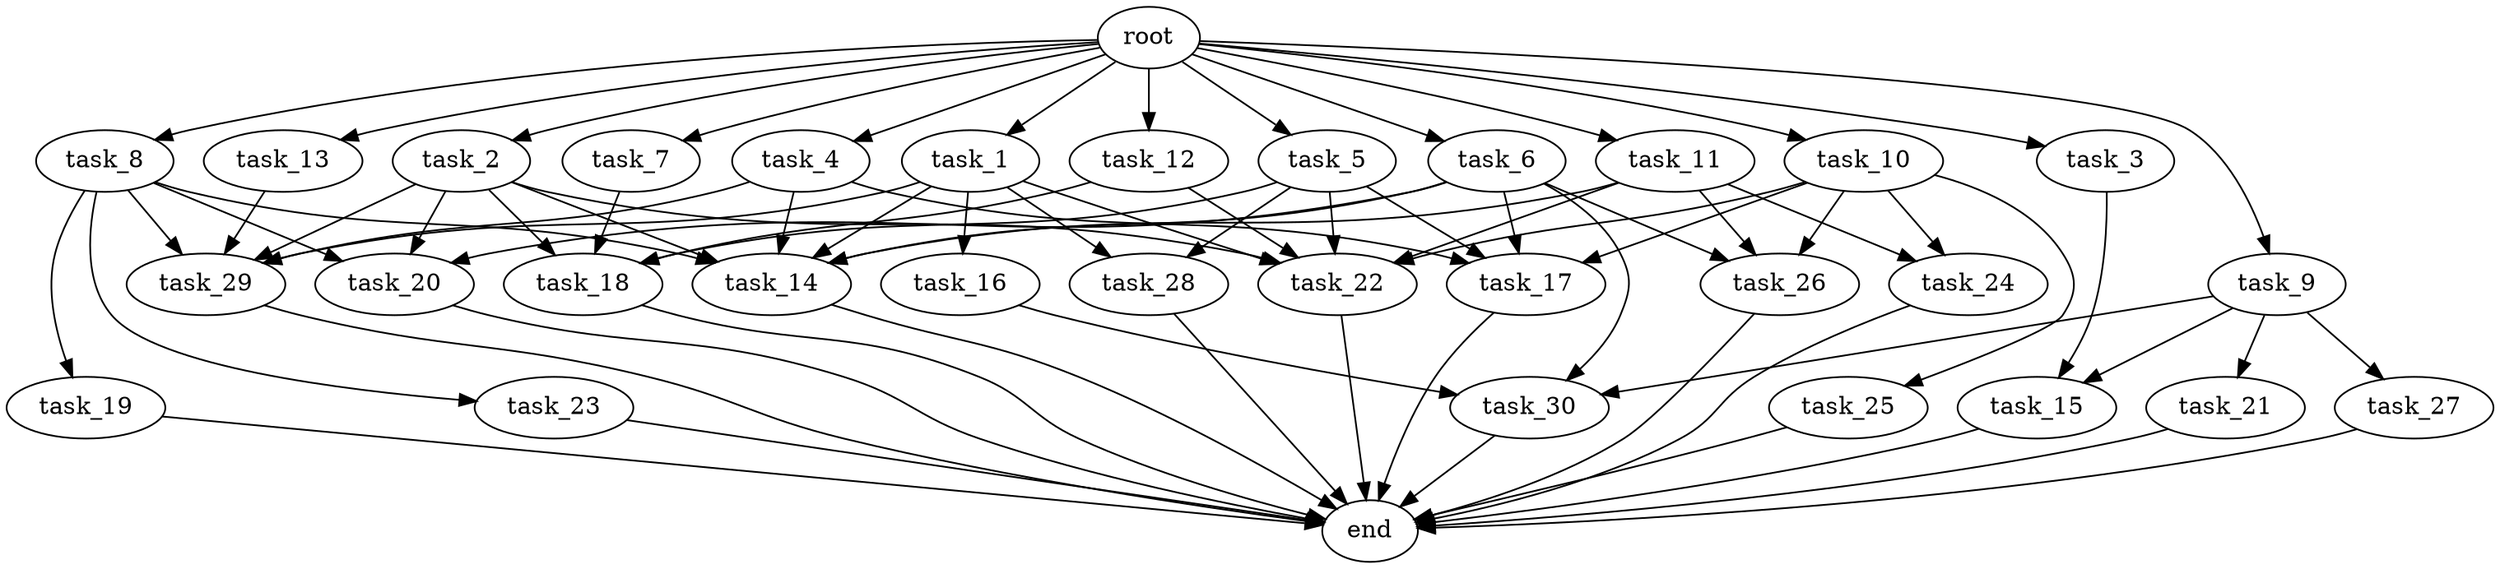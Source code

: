 digraph G {
  root [size="0.000000e+00"];
  task_1 [size="6.918323e+09"];
  task_2 [size="2.155540e+09"];
  task_3 [size="3.975992e+09"];
  task_4 [size="3.774873e+09"];
  task_5 [size="3.725745e+08"];
  task_6 [size="4.325443e+09"];
  task_7 [size="4.657550e+09"];
  task_8 [size="1.751054e+09"];
  task_9 [size="1.336774e+08"];
  task_10 [size="8.974184e+09"];
  task_11 [size="6.566444e+09"];
  task_12 [size="9.594329e+09"];
  task_13 [size="8.763882e+09"];
  task_14 [size="7.099308e+09"];
  task_15 [size="7.188990e+09"];
  task_16 [size="2.027784e+09"];
  task_17 [size="2.673577e+09"];
  task_18 [size="6.712754e+09"];
  task_19 [size="9.631933e+09"];
  task_20 [size="1.881510e+09"];
  task_21 [size="6.897062e+09"];
  task_22 [size="8.103729e+09"];
  task_23 [size="9.958379e+09"];
  task_24 [size="4.421869e+08"];
  task_25 [size="5.632556e+09"];
  task_26 [size="8.570125e+09"];
  task_27 [size="5.589885e+09"];
  task_28 [size="7.029766e+09"];
  task_29 [size="7.919846e+09"];
  task_30 [size="7.155978e+09"];
  end [size="0.000000e+00"];

  root -> task_1 [size="1.000000e-12"];
  root -> task_2 [size="1.000000e-12"];
  root -> task_3 [size="1.000000e-12"];
  root -> task_4 [size="1.000000e-12"];
  root -> task_5 [size="1.000000e-12"];
  root -> task_6 [size="1.000000e-12"];
  root -> task_7 [size="1.000000e-12"];
  root -> task_8 [size="1.000000e-12"];
  root -> task_9 [size="1.000000e-12"];
  root -> task_10 [size="1.000000e-12"];
  root -> task_11 [size="1.000000e-12"];
  root -> task_12 [size="1.000000e-12"];
  root -> task_13 [size="1.000000e-12"];
  task_1 -> task_14 [size="1.183218e+08"];
  task_1 -> task_16 [size="2.027784e+08"];
  task_1 -> task_22 [size="1.350621e+08"];
  task_1 -> task_28 [size="3.514883e+08"];
  task_1 -> task_29 [size="1.583969e+08"];
  task_2 -> task_14 [size="1.183218e+08"];
  task_2 -> task_18 [size="1.678189e+08"];
  task_2 -> task_20 [size="6.271700e+07"];
  task_2 -> task_22 [size="1.350621e+08"];
  task_2 -> task_29 [size="1.583969e+08"];
  task_3 -> task_15 [size="3.594495e+08"];
  task_4 -> task_14 [size="1.183218e+08"];
  task_4 -> task_17 [size="6.683943e+07"];
  task_4 -> task_29 [size="1.583969e+08"];
  task_5 -> task_17 [size="6.683943e+07"];
  task_5 -> task_18 [size="1.678189e+08"];
  task_5 -> task_22 [size="1.350621e+08"];
  task_5 -> task_28 [size="3.514883e+08"];
  task_6 -> task_14 [size="1.183218e+08"];
  task_6 -> task_17 [size="6.683943e+07"];
  task_6 -> task_20 [size="6.271700e+07"];
  task_6 -> task_26 [size="2.856708e+08"];
  task_6 -> task_30 [size="2.385326e+08"];
  task_7 -> task_18 [size="1.678189e+08"];
  task_8 -> task_14 [size="1.183218e+08"];
  task_8 -> task_19 [size="9.631933e+08"];
  task_8 -> task_20 [size="6.271700e+07"];
  task_8 -> task_23 [size="9.958379e+08"];
  task_8 -> task_29 [size="1.583969e+08"];
  task_9 -> task_15 [size="3.594495e+08"];
  task_9 -> task_21 [size="6.897062e+08"];
  task_9 -> task_27 [size="5.589885e+08"];
  task_9 -> task_30 [size="2.385326e+08"];
  task_10 -> task_17 [size="6.683943e+07"];
  task_10 -> task_22 [size="1.350621e+08"];
  task_10 -> task_24 [size="2.210935e+07"];
  task_10 -> task_25 [size="5.632556e+08"];
  task_10 -> task_26 [size="2.856708e+08"];
  task_11 -> task_14 [size="1.183218e+08"];
  task_11 -> task_22 [size="1.350621e+08"];
  task_11 -> task_24 [size="2.210935e+07"];
  task_11 -> task_26 [size="2.856708e+08"];
  task_12 -> task_18 [size="1.678189e+08"];
  task_12 -> task_22 [size="1.350621e+08"];
  task_13 -> task_29 [size="1.583969e+08"];
  task_14 -> end [size="1.000000e-12"];
  task_15 -> end [size="1.000000e-12"];
  task_16 -> task_30 [size="2.385326e+08"];
  task_17 -> end [size="1.000000e-12"];
  task_18 -> end [size="1.000000e-12"];
  task_19 -> end [size="1.000000e-12"];
  task_20 -> end [size="1.000000e-12"];
  task_21 -> end [size="1.000000e-12"];
  task_22 -> end [size="1.000000e-12"];
  task_23 -> end [size="1.000000e-12"];
  task_24 -> end [size="1.000000e-12"];
  task_25 -> end [size="1.000000e-12"];
  task_26 -> end [size="1.000000e-12"];
  task_27 -> end [size="1.000000e-12"];
  task_28 -> end [size="1.000000e-12"];
  task_29 -> end [size="1.000000e-12"];
  task_30 -> end [size="1.000000e-12"];
}
